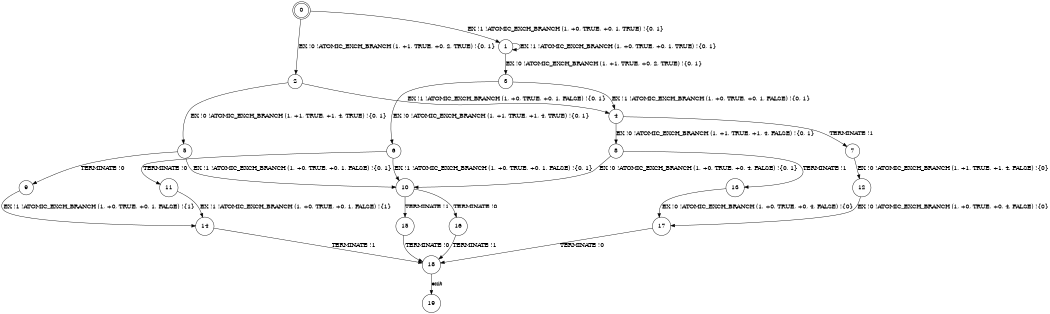 digraph BCG {
size = "7, 10.5";
center = TRUE;
node [shape = circle];
0 [peripheries = 2];
0 -> 1 [label = "EX !1 !ATOMIC_EXCH_BRANCH (1, +0, TRUE, +0, 1, TRUE) !{0, 1}"];
0 -> 2 [label = "EX !0 !ATOMIC_EXCH_BRANCH (1, +1, TRUE, +0, 2, TRUE) !{0, 1}"];
1 -> 3 [label = "EX !0 !ATOMIC_EXCH_BRANCH (1, +1, TRUE, +0, 2, TRUE) !{0, 1}"];
1 -> 1 [label = "EX !1 !ATOMIC_EXCH_BRANCH (1, +0, TRUE, +0, 1, TRUE) !{0, 1}"];
2 -> 4 [label = "EX !1 !ATOMIC_EXCH_BRANCH (1, +0, TRUE, +0, 1, FALSE) !{0, 1}"];
2 -> 5 [label = "EX !0 !ATOMIC_EXCH_BRANCH (1, +1, TRUE, +1, 4, TRUE) !{0, 1}"];
3 -> 4 [label = "EX !1 !ATOMIC_EXCH_BRANCH (1, +0, TRUE, +0, 1, FALSE) !{0, 1}"];
3 -> 6 [label = "EX !0 !ATOMIC_EXCH_BRANCH (1, +1, TRUE, +1, 4, TRUE) !{0, 1}"];
4 -> 7 [label = "TERMINATE !1"];
4 -> 8 [label = "EX !0 !ATOMIC_EXCH_BRANCH (1, +1, TRUE, +1, 4, FALSE) !{0, 1}"];
5 -> 9 [label = "TERMINATE !0"];
5 -> 10 [label = "EX !1 !ATOMIC_EXCH_BRANCH (1, +0, TRUE, +0, 1, FALSE) !{0, 1}"];
6 -> 11 [label = "TERMINATE !0"];
6 -> 10 [label = "EX !1 !ATOMIC_EXCH_BRANCH (1, +0, TRUE, +0, 1, FALSE) !{0, 1}"];
7 -> 12 [label = "EX !0 !ATOMIC_EXCH_BRANCH (1, +1, TRUE, +1, 4, FALSE) !{0}"];
8 -> 13 [label = "TERMINATE !1"];
8 -> 10 [label = "EX !0 !ATOMIC_EXCH_BRANCH (1, +0, TRUE, +0, 4, FALSE) !{0, 1}"];
9 -> 14 [label = "EX !1 !ATOMIC_EXCH_BRANCH (1, +0, TRUE, +0, 1, FALSE) !{1}"];
10 -> 15 [label = "TERMINATE !1"];
10 -> 16 [label = "TERMINATE !0"];
11 -> 14 [label = "EX !1 !ATOMIC_EXCH_BRANCH (1, +0, TRUE, +0, 1, FALSE) !{1}"];
12 -> 17 [label = "EX !0 !ATOMIC_EXCH_BRANCH (1, +0, TRUE, +0, 4, FALSE) !{0}"];
13 -> 17 [label = "EX !0 !ATOMIC_EXCH_BRANCH (1, +0, TRUE, +0, 4, FALSE) !{0}"];
14 -> 18 [label = "TERMINATE !1"];
15 -> 18 [label = "TERMINATE !0"];
16 -> 18 [label = "TERMINATE !1"];
17 -> 18 [label = "TERMINATE !0"];
18 -> 19 [label = "exit"];
}
